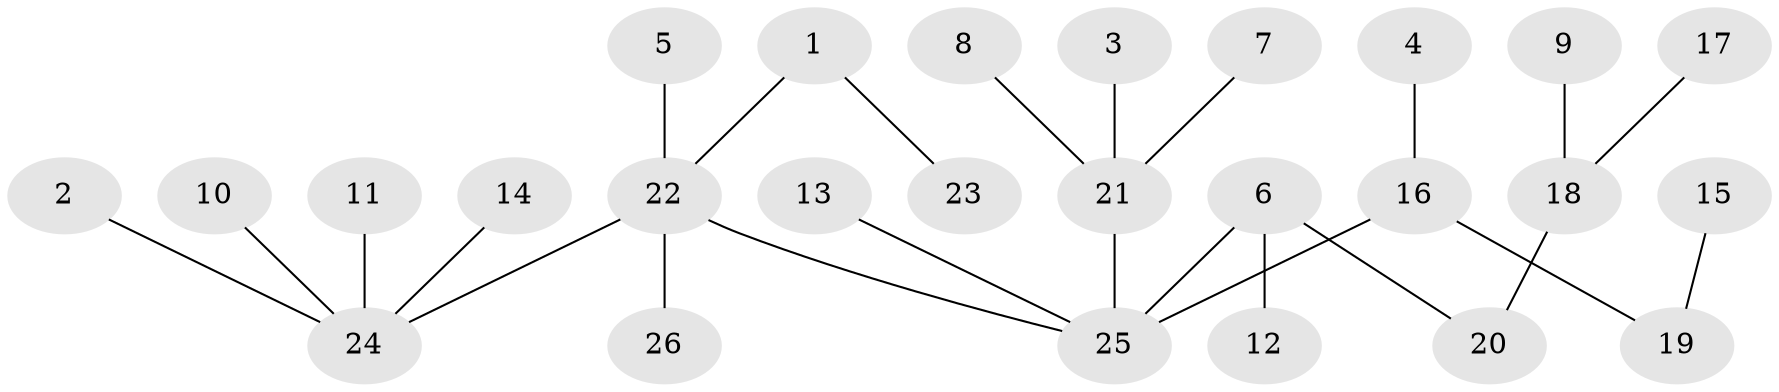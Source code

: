 // original degree distribution, {5: 0.046511627906976744, 8: 0.023255813953488372, 4: 0.03488372093023256, 3: 0.12790697674418605, 2: 0.20930232558139536, 1: 0.5465116279069767, 6: 0.011627906976744186}
// Generated by graph-tools (version 1.1) at 2025/37/03/04/25 23:37:30]
// undirected, 26 vertices, 25 edges
graph export_dot {
  node [color=gray90,style=filled];
  1;
  2;
  3;
  4;
  5;
  6;
  7;
  8;
  9;
  10;
  11;
  12;
  13;
  14;
  15;
  16;
  17;
  18;
  19;
  20;
  21;
  22;
  23;
  24;
  25;
  26;
  1 -- 22 [weight=1.0];
  1 -- 23 [weight=1.0];
  2 -- 24 [weight=1.0];
  3 -- 21 [weight=1.0];
  4 -- 16 [weight=1.0];
  5 -- 22 [weight=1.0];
  6 -- 12 [weight=1.0];
  6 -- 20 [weight=1.0];
  6 -- 25 [weight=1.0];
  7 -- 21 [weight=1.0];
  8 -- 21 [weight=1.0];
  9 -- 18 [weight=1.0];
  10 -- 24 [weight=1.0];
  11 -- 24 [weight=1.0];
  13 -- 25 [weight=1.0];
  14 -- 24 [weight=1.0];
  15 -- 19 [weight=1.0];
  16 -- 19 [weight=1.0];
  16 -- 25 [weight=1.0];
  17 -- 18 [weight=1.0];
  18 -- 20 [weight=1.0];
  21 -- 25 [weight=1.0];
  22 -- 24 [weight=1.0];
  22 -- 25 [weight=1.0];
  22 -- 26 [weight=1.0];
}

